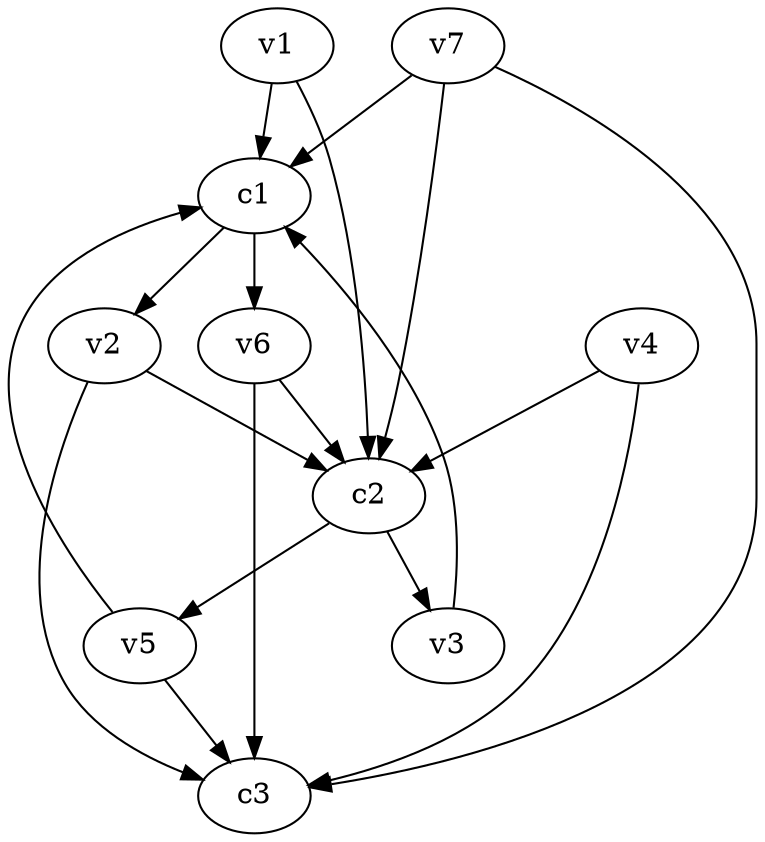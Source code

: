 strict digraph  {
c1;
c2;
c3;
v1;
v2;
v3;
v4;
v5;
v6;
v7;
c1 -> v2  [weight=1];
c1 -> v6  [weight=1];
c2 -> v3  [weight=1];
c2 -> v5  [weight=1];
v1 -> c2  [weight=1];
v1 -> c1  [weight=1];
v2 -> c2  [weight=1];
v2 -> c3  [weight=1];
v3 -> c1  [weight=1];
v4 -> c3  [weight=1];
v4 -> c2  [weight=1];
v5 -> c1  [weight=1];
v5 -> c3  [weight=1];
v6 -> c3  [weight=1];
v6 -> c2  [weight=1];
v7 -> c2  [weight=1];
v7 -> c1  [weight=1];
v7 -> c3  [weight=1];
}
